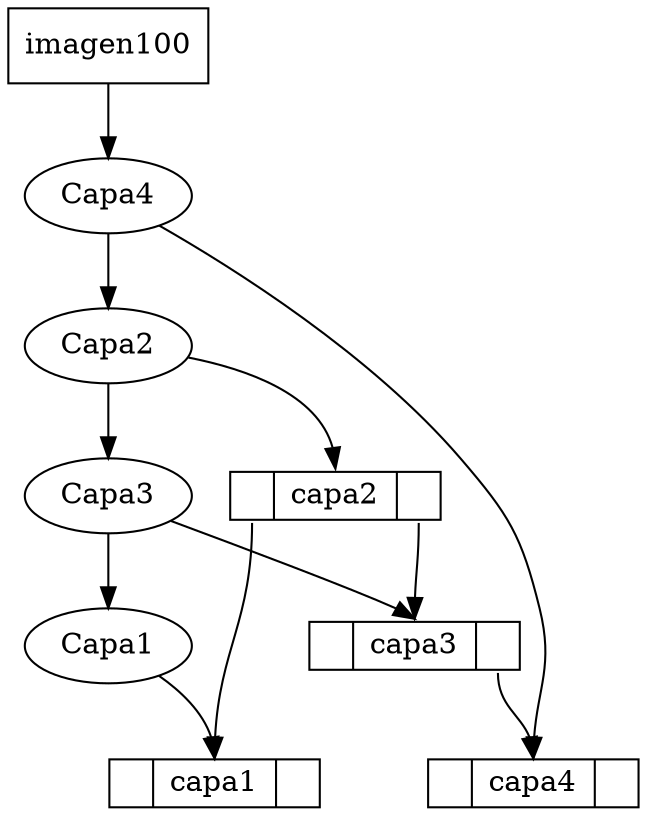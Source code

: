 digraph IMGSELECTED {
subgraph {node[shape = record,height=.1];
nodeAVL1[label = "<f0> |<f1> capa1|<f2> "];
nodeAVL2[label = "<f0> |<f1> capa2|<f2> "];
nodeAVL3[label = "<f0> |<f1> capa3|<f2> "];
nodeAVL4[label = "<f0> |<f1> capa4|<f2> "];
"nodeAVL2":f2 -> "nodeAVL3":f1;
"nodeAVL2":f0 -> "nodeAVL1":f1;
"nodeAVL3":f2 -> "nodeAVL4":f1;
}
imagen100[shape = box,group = 1]
{rank = same;imagen100;}subgraph{
nodeLED100CP4[label = "Capa4",group = 2];
nodeLED100CP2[label = "Capa2",group = 2];
nodeLED100CP3[label = "Capa3",group = 2];
nodeLED100CP1[label = "Capa1",group = 2];
imagen100 -> "nodeLED100CP4";
nodeLED100CP4 -> "nodeAVL4":f1;
"nodeLED100CP4" -> "nodeLED100CP2";
nodeLED100CP2 -> "nodeAVL2":f1;
"nodeLED100CP2" -> "nodeLED100CP3";
nodeLED100CP3 -> "nodeAVL3":f1;
"nodeLED100CP3" -> "nodeLED100CP1";
nodeLED100CP1 -> "nodeAVL1":f1;
}
}
